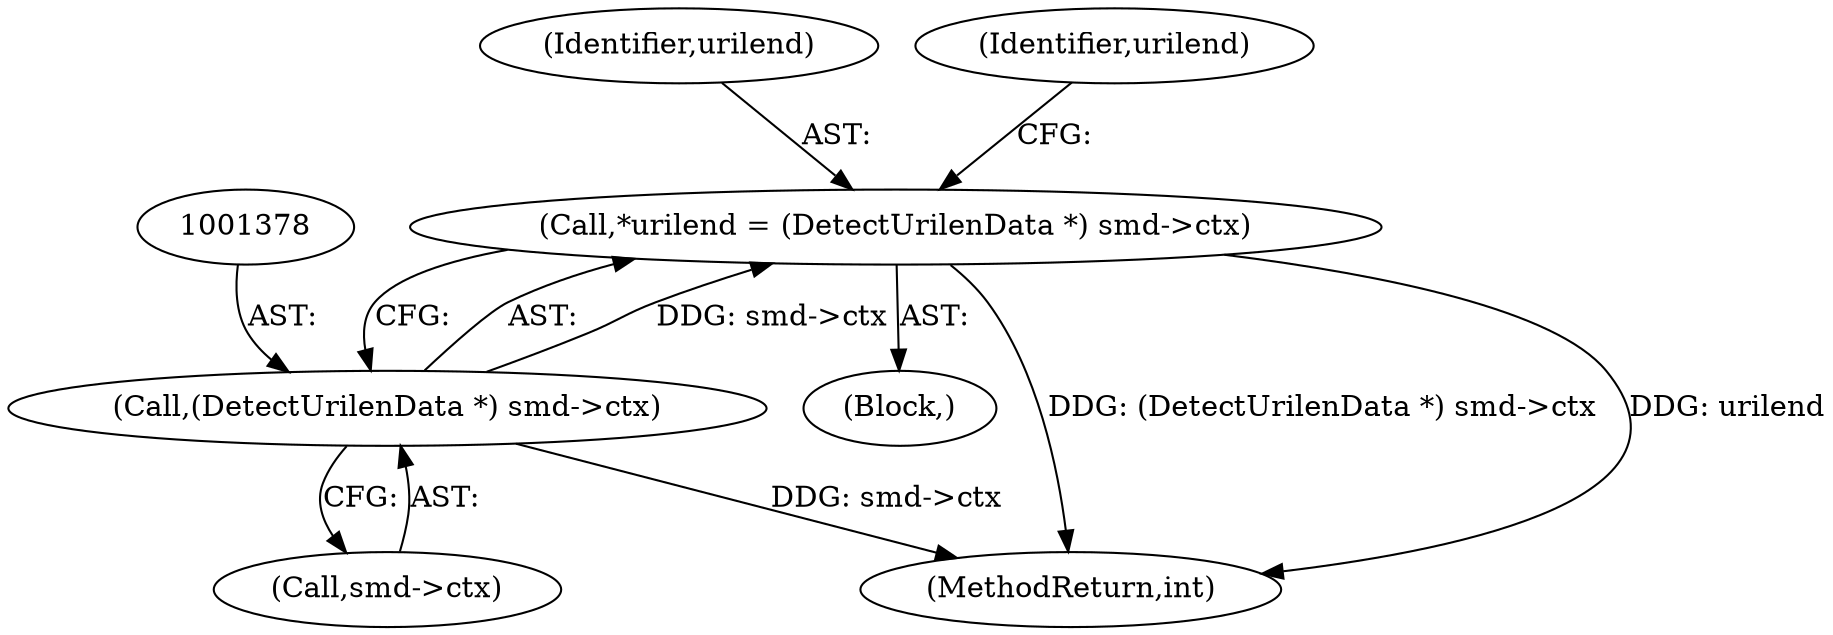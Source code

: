 digraph "0_suricata_47afc577ff763150f9b47f10331f5ef9eb847a57@pointer" {
"1001375" [label="(Call,*urilend = (DetectUrilenData *) smd->ctx)"];
"1001377" [label="(Call,(DetectUrilenData *) smd->ctx)"];
"1001376" [label="(Identifier,urilend)"];
"1001384" [label="(Identifier,urilend)"];
"1001375" [label="(Call,*urilend = (DetectUrilenData *) smd->ctx)"];
"1001379" [label="(Call,smd->ctx)"];
"1001367" [label="(Block,)"];
"1001577" [label="(MethodReturn,int)"];
"1001377" [label="(Call,(DetectUrilenData *) smd->ctx)"];
"1001375" -> "1001367"  [label="AST: "];
"1001375" -> "1001377"  [label="CFG: "];
"1001376" -> "1001375"  [label="AST: "];
"1001377" -> "1001375"  [label="AST: "];
"1001384" -> "1001375"  [label="CFG: "];
"1001375" -> "1001577"  [label="DDG: (DetectUrilenData *) smd->ctx"];
"1001375" -> "1001577"  [label="DDG: urilend"];
"1001377" -> "1001375"  [label="DDG: smd->ctx"];
"1001377" -> "1001379"  [label="CFG: "];
"1001378" -> "1001377"  [label="AST: "];
"1001379" -> "1001377"  [label="AST: "];
"1001377" -> "1001577"  [label="DDG: smd->ctx"];
}
